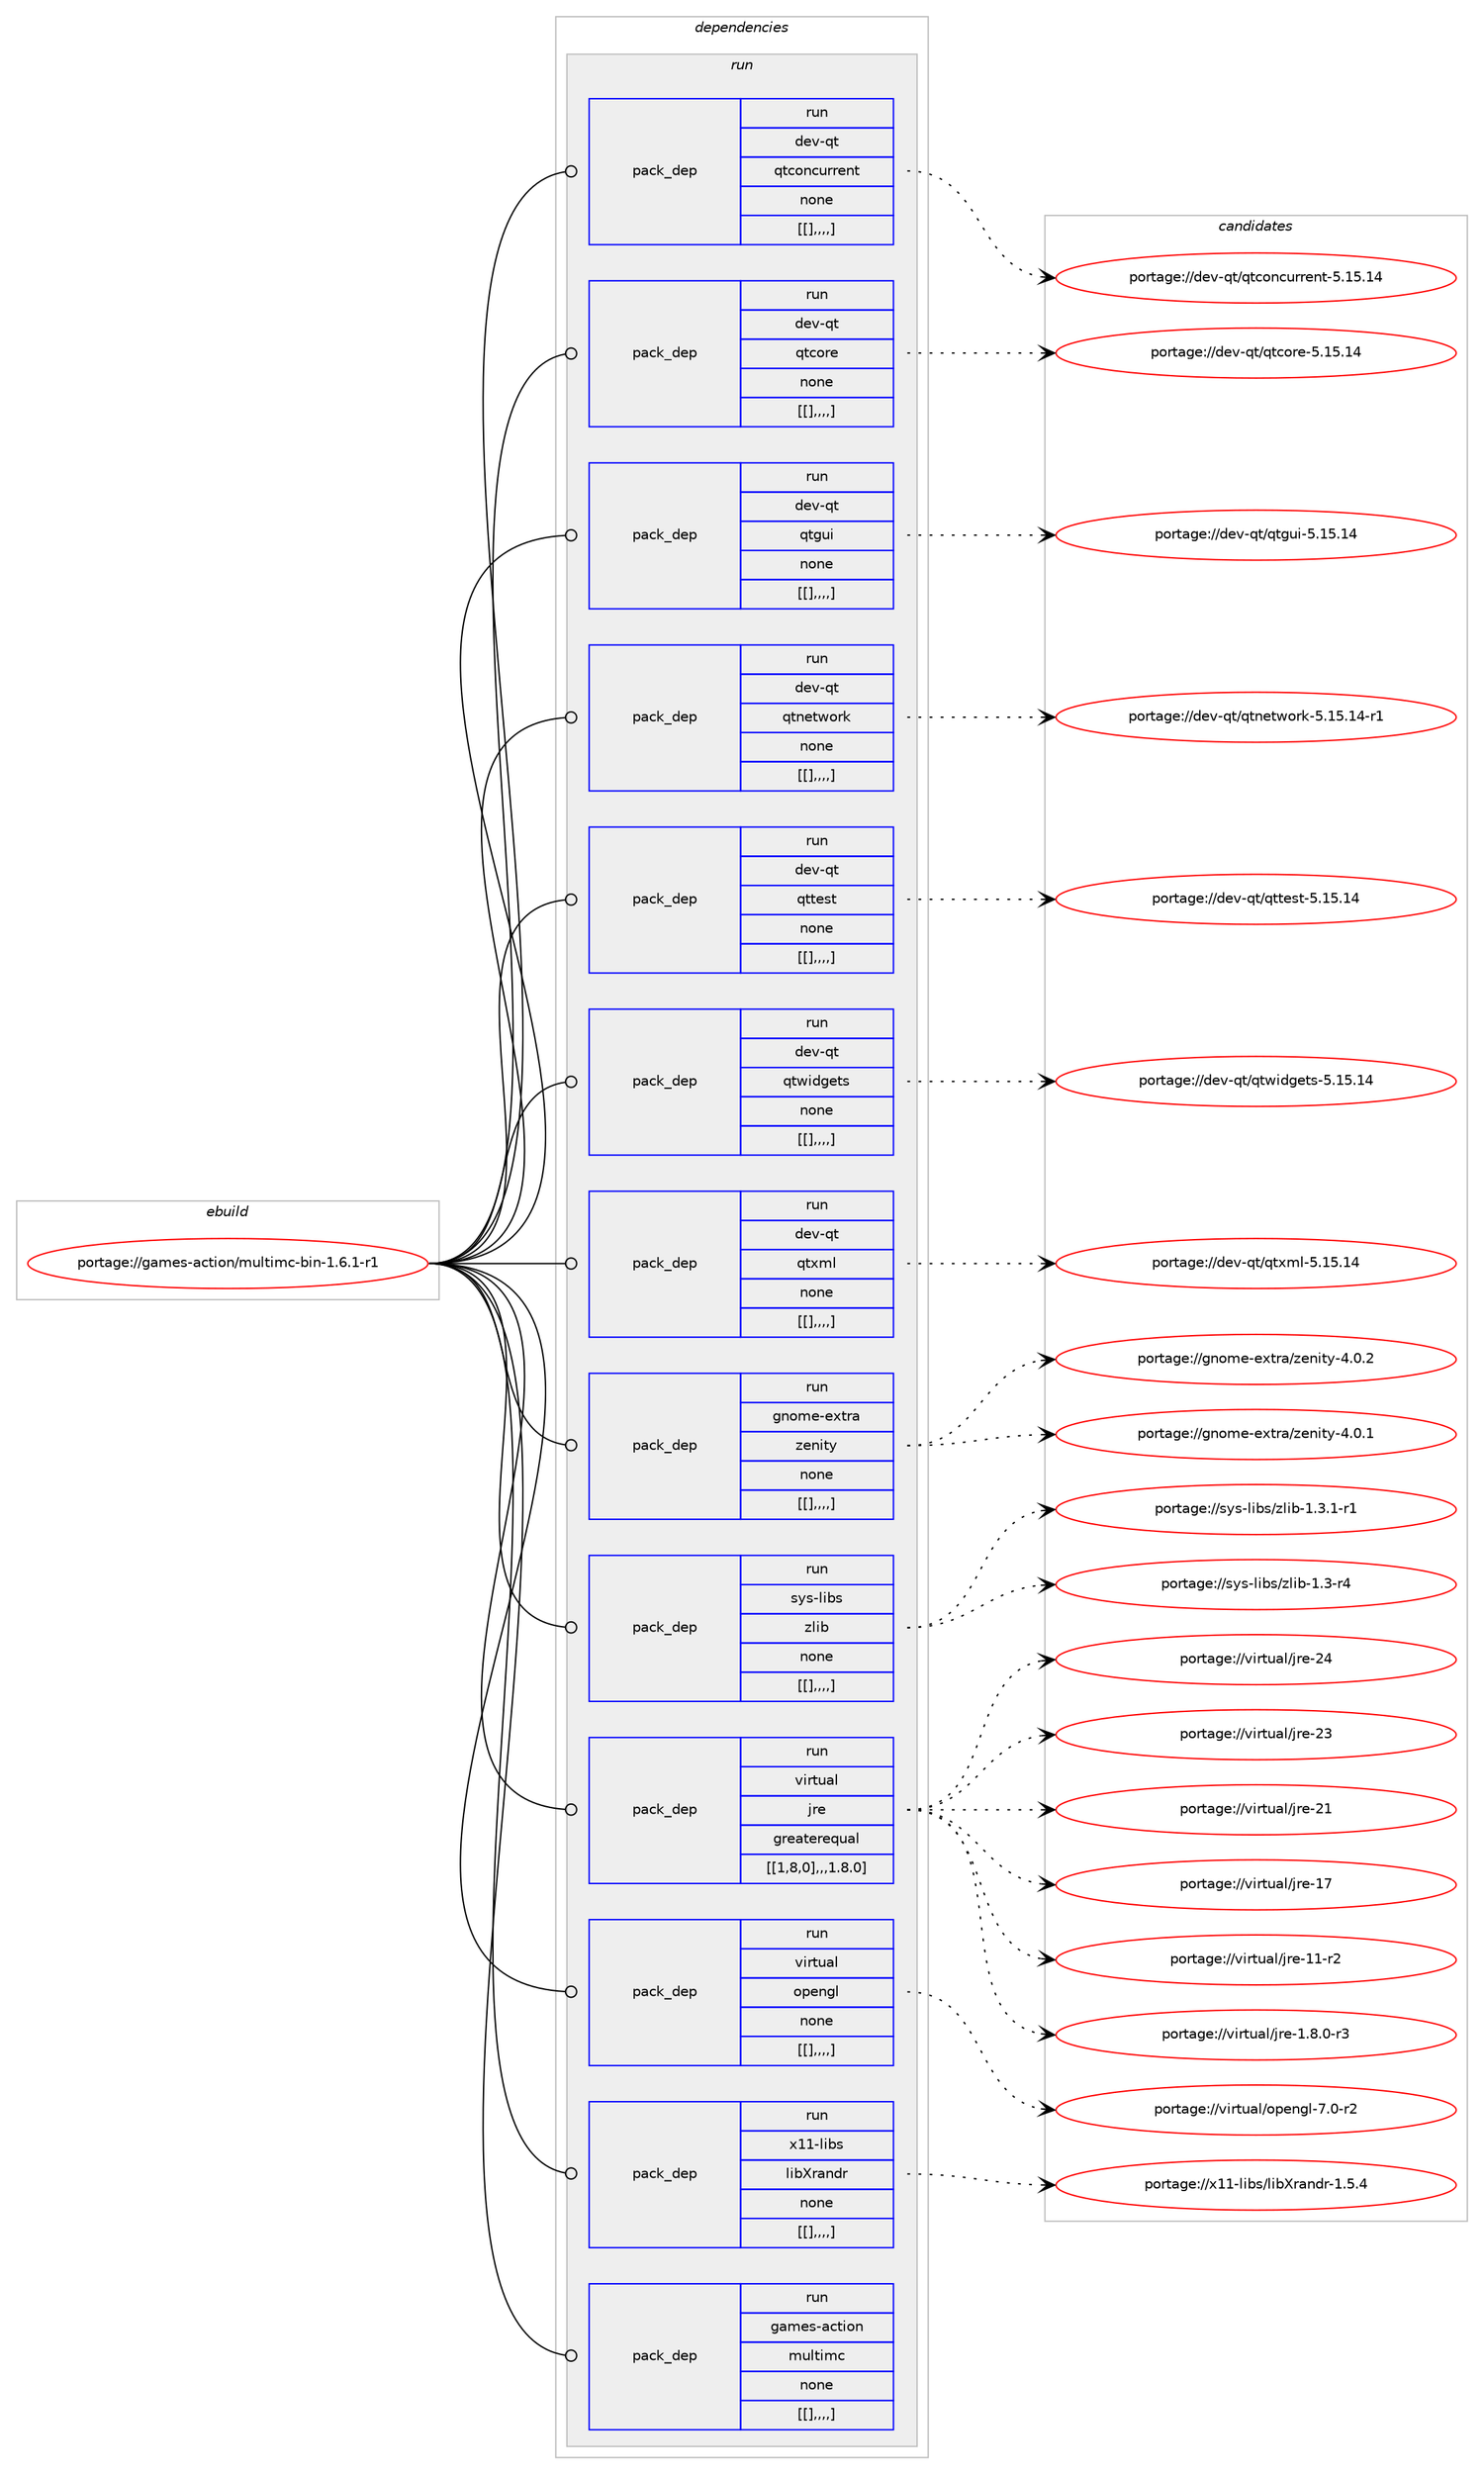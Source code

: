 digraph prolog {

# *************
# Graph options
# *************

newrank=true;
concentrate=true;
compound=true;
graph [rankdir=LR,fontname=Helvetica,fontsize=10,ranksep=1.5];#, ranksep=2.5, nodesep=0.2];
edge  [arrowhead=vee];
node  [fontname=Helvetica,fontsize=10];

# **********
# The ebuild
# **********

subgraph cluster_leftcol {
color=gray;
label=<<i>ebuild</i>>;
id [label="portage://games-action/multimc-bin-1.6.1-r1", color=red, width=4, href="../games-action/multimc-bin-1.6.1-r1.svg"];
}

# ****************
# The dependencies
# ****************

subgraph cluster_midcol {
color=gray;
label=<<i>dependencies</i>>;
subgraph cluster_compile {
fillcolor="#eeeeee";
style=filled;
label=<<i>compile</i>>;
}
subgraph cluster_compileandrun {
fillcolor="#eeeeee";
style=filled;
label=<<i>compile and run</i>>;
}
subgraph cluster_run {
fillcolor="#eeeeee";
style=filled;
label=<<i>run</i>>;
subgraph pack161895 {
dependency228678 [label=<<TABLE BORDER="0" CELLBORDER="1" CELLSPACING="0" CELLPADDING="4" WIDTH="220"><TR><TD ROWSPAN="6" CELLPADDING="30">pack_dep</TD></TR><TR><TD WIDTH="110">run</TD></TR><TR><TD>dev-qt</TD></TR><TR><TD>qtconcurrent</TD></TR><TR><TD>none</TD></TR><TR><TD>[[],,,,]</TD></TR></TABLE>>, shape=none, color=blue];
}
id:e -> dependency228678:w [weight=20,style="solid",arrowhead="odot"];
subgraph pack161896 {
dependency228679 [label=<<TABLE BORDER="0" CELLBORDER="1" CELLSPACING="0" CELLPADDING="4" WIDTH="220"><TR><TD ROWSPAN="6" CELLPADDING="30">pack_dep</TD></TR><TR><TD WIDTH="110">run</TD></TR><TR><TD>dev-qt</TD></TR><TR><TD>qtcore</TD></TR><TR><TD>none</TD></TR><TR><TD>[[],,,,]</TD></TR></TABLE>>, shape=none, color=blue];
}
id:e -> dependency228679:w [weight=20,style="solid",arrowhead="odot"];
subgraph pack161897 {
dependency228680 [label=<<TABLE BORDER="0" CELLBORDER="1" CELLSPACING="0" CELLPADDING="4" WIDTH="220"><TR><TD ROWSPAN="6" CELLPADDING="30">pack_dep</TD></TR><TR><TD WIDTH="110">run</TD></TR><TR><TD>dev-qt</TD></TR><TR><TD>qtgui</TD></TR><TR><TD>none</TD></TR><TR><TD>[[],,,,]</TD></TR></TABLE>>, shape=none, color=blue];
}
id:e -> dependency228680:w [weight=20,style="solid",arrowhead="odot"];
subgraph pack161898 {
dependency228681 [label=<<TABLE BORDER="0" CELLBORDER="1" CELLSPACING="0" CELLPADDING="4" WIDTH="220"><TR><TD ROWSPAN="6" CELLPADDING="30">pack_dep</TD></TR><TR><TD WIDTH="110">run</TD></TR><TR><TD>dev-qt</TD></TR><TR><TD>qtnetwork</TD></TR><TR><TD>none</TD></TR><TR><TD>[[],,,,]</TD></TR></TABLE>>, shape=none, color=blue];
}
id:e -> dependency228681:w [weight=20,style="solid",arrowhead="odot"];
subgraph pack161899 {
dependency228682 [label=<<TABLE BORDER="0" CELLBORDER="1" CELLSPACING="0" CELLPADDING="4" WIDTH="220"><TR><TD ROWSPAN="6" CELLPADDING="30">pack_dep</TD></TR><TR><TD WIDTH="110">run</TD></TR><TR><TD>dev-qt</TD></TR><TR><TD>qttest</TD></TR><TR><TD>none</TD></TR><TR><TD>[[],,,,]</TD></TR></TABLE>>, shape=none, color=blue];
}
id:e -> dependency228682:w [weight=20,style="solid",arrowhead="odot"];
subgraph pack161900 {
dependency228683 [label=<<TABLE BORDER="0" CELLBORDER="1" CELLSPACING="0" CELLPADDING="4" WIDTH="220"><TR><TD ROWSPAN="6" CELLPADDING="30">pack_dep</TD></TR><TR><TD WIDTH="110">run</TD></TR><TR><TD>dev-qt</TD></TR><TR><TD>qtwidgets</TD></TR><TR><TD>none</TD></TR><TR><TD>[[],,,,]</TD></TR></TABLE>>, shape=none, color=blue];
}
id:e -> dependency228683:w [weight=20,style="solid",arrowhead="odot"];
subgraph pack161901 {
dependency228684 [label=<<TABLE BORDER="0" CELLBORDER="1" CELLSPACING="0" CELLPADDING="4" WIDTH="220"><TR><TD ROWSPAN="6" CELLPADDING="30">pack_dep</TD></TR><TR><TD WIDTH="110">run</TD></TR><TR><TD>dev-qt</TD></TR><TR><TD>qtxml</TD></TR><TR><TD>none</TD></TR><TR><TD>[[],,,,]</TD></TR></TABLE>>, shape=none, color=blue];
}
id:e -> dependency228684:w [weight=20,style="solid",arrowhead="odot"];
subgraph pack161902 {
dependency228685 [label=<<TABLE BORDER="0" CELLBORDER="1" CELLSPACING="0" CELLPADDING="4" WIDTH="220"><TR><TD ROWSPAN="6" CELLPADDING="30">pack_dep</TD></TR><TR><TD WIDTH="110">run</TD></TR><TR><TD>gnome-extra</TD></TR><TR><TD>zenity</TD></TR><TR><TD>none</TD></TR><TR><TD>[[],,,,]</TD></TR></TABLE>>, shape=none, color=blue];
}
id:e -> dependency228685:w [weight=20,style="solid",arrowhead="odot"];
subgraph pack161903 {
dependency228686 [label=<<TABLE BORDER="0" CELLBORDER="1" CELLSPACING="0" CELLPADDING="4" WIDTH="220"><TR><TD ROWSPAN="6" CELLPADDING="30">pack_dep</TD></TR><TR><TD WIDTH="110">run</TD></TR><TR><TD>sys-libs</TD></TR><TR><TD>zlib</TD></TR><TR><TD>none</TD></TR><TR><TD>[[],,,,]</TD></TR></TABLE>>, shape=none, color=blue];
}
id:e -> dependency228686:w [weight=20,style="solid",arrowhead="odot"];
subgraph pack161904 {
dependency228687 [label=<<TABLE BORDER="0" CELLBORDER="1" CELLSPACING="0" CELLPADDING="4" WIDTH="220"><TR><TD ROWSPAN="6" CELLPADDING="30">pack_dep</TD></TR><TR><TD WIDTH="110">run</TD></TR><TR><TD>virtual</TD></TR><TR><TD>jre</TD></TR><TR><TD>greaterequal</TD></TR><TR><TD>[[1,8,0],,,1.8.0]</TD></TR></TABLE>>, shape=none, color=blue];
}
id:e -> dependency228687:w [weight=20,style="solid",arrowhead="odot"];
subgraph pack161905 {
dependency228688 [label=<<TABLE BORDER="0" CELLBORDER="1" CELLSPACING="0" CELLPADDING="4" WIDTH="220"><TR><TD ROWSPAN="6" CELLPADDING="30">pack_dep</TD></TR><TR><TD WIDTH="110">run</TD></TR><TR><TD>virtual</TD></TR><TR><TD>opengl</TD></TR><TR><TD>none</TD></TR><TR><TD>[[],,,,]</TD></TR></TABLE>>, shape=none, color=blue];
}
id:e -> dependency228688:w [weight=20,style="solid",arrowhead="odot"];
subgraph pack161906 {
dependency228689 [label=<<TABLE BORDER="0" CELLBORDER="1" CELLSPACING="0" CELLPADDING="4" WIDTH="220"><TR><TD ROWSPAN="6" CELLPADDING="30">pack_dep</TD></TR><TR><TD WIDTH="110">run</TD></TR><TR><TD>x11-libs</TD></TR><TR><TD>libXrandr</TD></TR><TR><TD>none</TD></TR><TR><TD>[[],,,,]</TD></TR></TABLE>>, shape=none, color=blue];
}
id:e -> dependency228689:w [weight=20,style="solid",arrowhead="odot"];
subgraph pack161907 {
dependency228690 [label=<<TABLE BORDER="0" CELLBORDER="1" CELLSPACING="0" CELLPADDING="4" WIDTH="220"><TR><TD ROWSPAN="6" CELLPADDING="30">pack_dep</TD></TR><TR><TD WIDTH="110">run</TD></TR><TR><TD>games-action</TD></TR><TR><TD>multimc</TD></TR><TR><TD>none</TD></TR><TR><TD>[[],,,,]</TD></TR></TABLE>>, shape=none, color=blue];
}
id:e -> dependency228690:w [weight=20,style="solid",arrowhead="odot"];
}
}

# **************
# The candidates
# **************

subgraph cluster_choices {
rank=same;
color=gray;
label=<<i>candidates</i>>;

subgraph choice161895 {
color=black;
nodesep=1;
choice100101118451131164711311699111110991171141141011101164553464953464952 [label="portage://dev-qt/qtconcurrent-5.15.14", color=red, width=4,href="../dev-qt/qtconcurrent-5.15.14.svg"];
dependency228678:e -> choice100101118451131164711311699111110991171141141011101164553464953464952:w [style=dotted,weight="100"];
}
subgraph choice161896 {
color=black;
nodesep=1;
choice1001011184511311647113116991111141014553464953464952 [label="portage://dev-qt/qtcore-5.15.14", color=red, width=4,href="../dev-qt/qtcore-5.15.14.svg"];
dependency228679:e -> choice1001011184511311647113116991111141014553464953464952:w [style=dotted,weight="100"];
}
subgraph choice161897 {
color=black;
nodesep=1;
choice10010111845113116471131161031171054553464953464952 [label="portage://dev-qt/qtgui-5.15.14", color=red, width=4,href="../dev-qt/qtgui-5.15.14.svg"];
dependency228680:e -> choice10010111845113116471131161031171054553464953464952:w [style=dotted,weight="100"];
}
subgraph choice161898 {
color=black;
nodesep=1;
choice100101118451131164711311611010111611911111410745534649534649524511449 [label="portage://dev-qt/qtnetwork-5.15.14-r1", color=red, width=4,href="../dev-qt/qtnetwork-5.15.14-r1.svg"];
dependency228681:e -> choice100101118451131164711311611010111611911111410745534649534649524511449:w [style=dotted,weight="100"];
}
subgraph choice161899 {
color=black;
nodesep=1;
choice10010111845113116471131161161011151164553464953464952 [label="portage://dev-qt/qttest-5.15.14", color=red, width=4,href="../dev-qt/qttest-5.15.14.svg"];
dependency228682:e -> choice10010111845113116471131161161011151164553464953464952:w [style=dotted,weight="100"];
}
subgraph choice161900 {
color=black;
nodesep=1;
choice10010111845113116471131161191051001031011161154553464953464952 [label="portage://dev-qt/qtwidgets-5.15.14", color=red, width=4,href="../dev-qt/qtwidgets-5.15.14.svg"];
dependency228683:e -> choice10010111845113116471131161191051001031011161154553464953464952:w [style=dotted,weight="100"];
}
subgraph choice161901 {
color=black;
nodesep=1;
choice10010111845113116471131161201091084553464953464952 [label="portage://dev-qt/qtxml-5.15.14", color=red, width=4,href="../dev-qt/qtxml-5.15.14.svg"];
dependency228684:e -> choice10010111845113116471131161201091084553464953464952:w [style=dotted,weight="100"];
}
subgraph choice161902 {
color=black;
nodesep=1;
choice103110111109101451011201161149747122101110105116121455246484650 [label="portage://gnome-extra/zenity-4.0.2", color=red, width=4,href="../gnome-extra/zenity-4.0.2.svg"];
choice103110111109101451011201161149747122101110105116121455246484649 [label="portage://gnome-extra/zenity-4.0.1", color=red, width=4,href="../gnome-extra/zenity-4.0.1.svg"];
dependency228685:e -> choice103110111109101451011201161149747122101110105116121455246484650:w [style=dotted,weight="100"];
dependency228685:e -> choice103110111109101451011201161149747122101110105116121455246484649:w [style=dotted,weight="100"];
}
subgraph choice161903 {
color=black;
nodesep=1;
choice115121115451081059811547122108105984549465146494511449 [label="portage://sys-libs/zlib-1.3.1-r1", color=red, width=4,href="../sys-libs/zlib-1.3.1-r1.svg"];
choice11512111545108105981154712210810598454946514511452 [label="portage://sys-libs/zlib-1.3-r4", color=red, width=4,href="../sys-libs/zlib-1.3-r4.svg"];
dependency228686:e -> choice115121115451081059811547122108105984549465146494511449:w [style=dotted,weight="100"];
dependency228686:e -> choice11512111545108105981154712210810598454946514511452:w [style=dotted,weight="100"];
}
subgraph choice161904 {
color=black;
nodesep=1;
choice1181051141161179710847106114101455052 [label="portage://virtual/jre-24", color=red, width=4,href="../virtual/jre-24.svg"];
choice1181051141161179710847106114101455051 [label="portage://virtual/jre-23", color=red, width=4,href="../virtual/jre-23.svg"];
choice1181051141161179710847106114101455049 [label="portage://virtual/jre-21", color=red, width=4,href="../virtual/jre-21.svg"];
choice1181051141161179710847106114101454955 [label="portage://virtual/jre-17", color=red, width=4,href="../virtual/jre-17.svg"];
choice11810511411611797108471061141014549494511450 [label="portage://virtual/jre-11-r2", color=red, width=4,href="../virtual/jre-11-r2.svg"];
choice11810511411611797108471061141014549465646484511451 [label="portage://virtual/jre-1.8.0-r3", color=red, width=4,href="../virtual/jre-1.8.0-r3.svg"];
dependency228687:e -> choice1181051141161179710847106114101455052:w [style=dotted,weight="100"];
dependency228687:e -> choice1181051141161179710847106114101455051:w [style=dotted,weight="100"];
dependency228687:e -> choice1181051141161179710847106114101455049:w [style=dotted,weight="100"];
dependency228687:e -> choice1181051141161179710847106114101454955:w [style=dotted,weight="100"];
dependency228687:e -> choice11810511411611797108471061141014549494511450:w [style=dotted,weight="100"];
dependency228687:e -> choice11810511411611797108471061141014549465646484511451:w [style=dotted,weight="100"];
}
subgraph choice161905 {
color=black;
nodesep=1;
choice1181051141161179710847111112101110103108455546484511450 [label="portage://virtual/opengl-7.0-r2", color=red, width=4,href="../virtual/opengl-7.0-r2.svg"];
dependency228688:e -> choice1181051141161179710847111112101110103108455546484511450:w [style=dotted,weight="100"];
}
subgraph choice161906 {
color=black;
nodesep=1;
choice1204949451081059811547108105988811497110100114454946534652 [label="portage://x11-libs/libXrandr-1.5.4", color=red, width=4,href="../x11-libs/libXrandr-1.5.4.svg"];
dependency228689:e -> choice1204949451081059811547108105988811497110100114454946534652:w [style=dotted,weight="100"];
}
subgraph choice161907 {
color=black;
nodesep=1;
}
}

}
